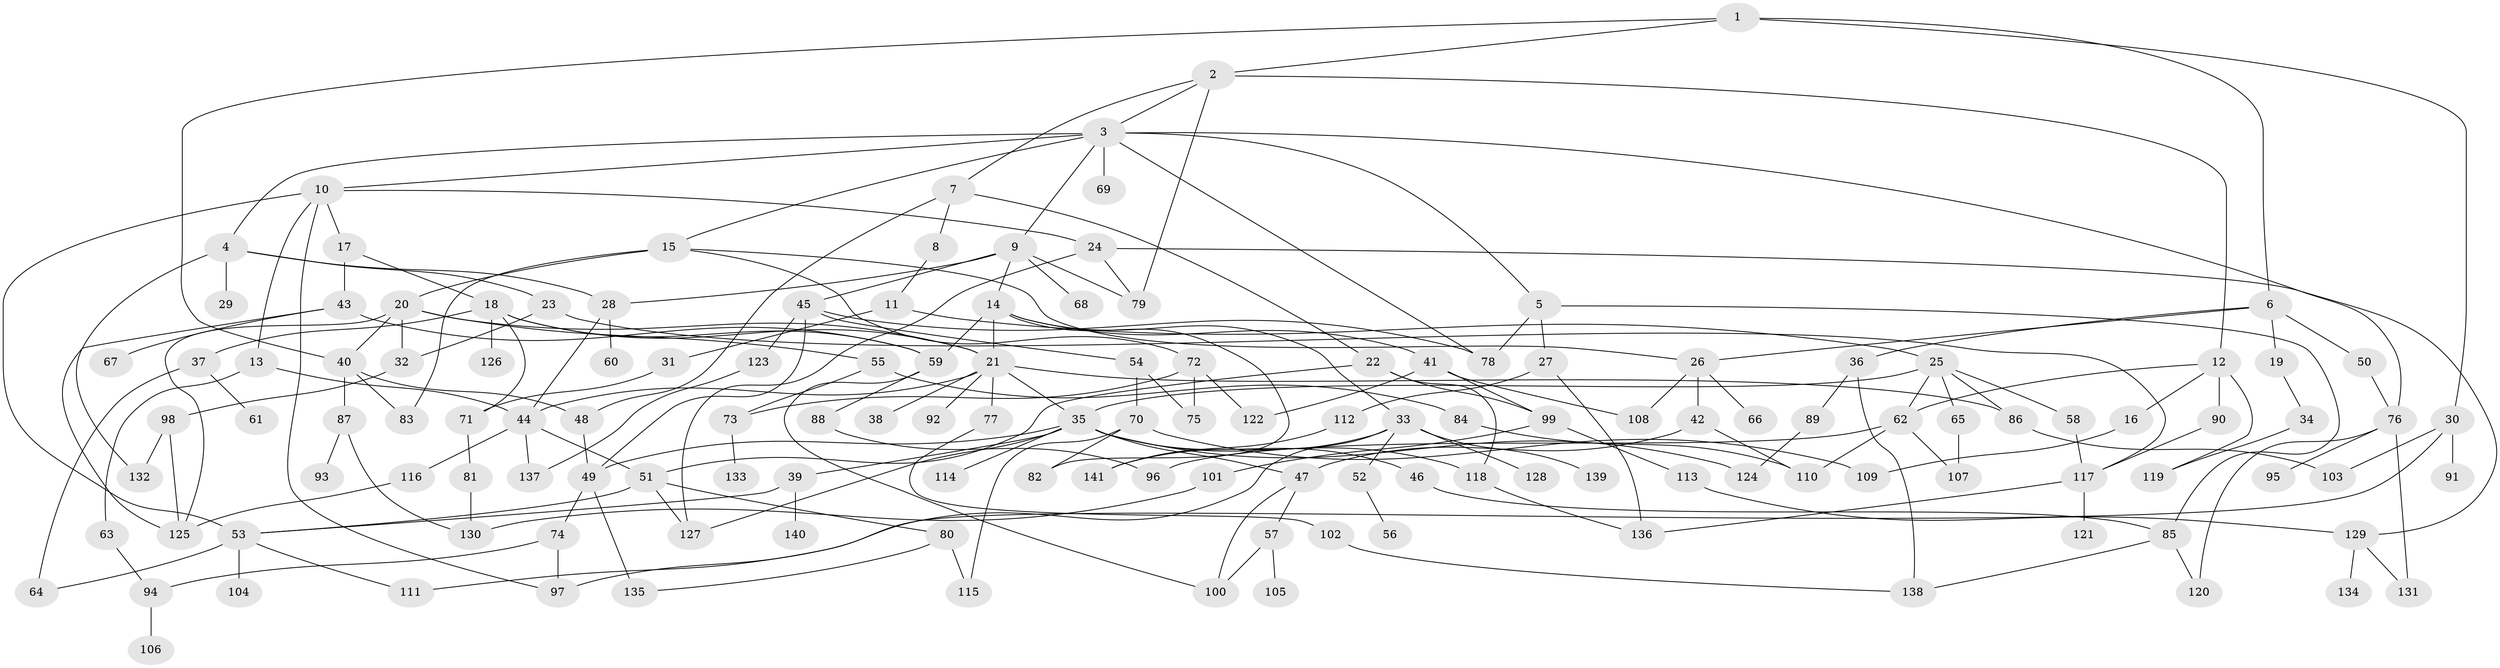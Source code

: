 // Generated by graph-tools (version 1.1) at 2025/10/02/27/25 16:10:54]
// undirected, 141 vertices, 211 edges
graph export_dot {
graph [start="1"]
  node [color=gray90,style=filled];
  1;
  2;
  3;
  4;
  5;
  6;
  7;
  8;
  9;
  10;
  11;
  12;
  13;
  14;
  15;
  16;
  17;
  18;
  19;
  20;
  21;
  22;
  23;
  24;
  25;
  26;
  27;
  28;
  29;
  30;
  31;
  32;
  33;
  34;
  35;
  36;
  37;
  38;
  39;
  40;
  41;
  42;
  43;
  44;
  45;
  46;
  47;
  48;
  49;
  50;
  51;
  52;
  53;
  54;
  55;
  56;
  57;
  58;
  59;
  60;
  61;
  62;
  63;
  64;
  65;
  66;
  67;
  68;
  69;
  70;
  71;
  72;
  73;
  74;
  75;
  76;
  77;
  78;
  79;
  80;
  81;
  82;
  83;
  84;
  85;
  86;
  87;
  88;
  89;
  90;
  91;
  92;
  93;
  94;
  95;
  96;
  97;
  98;
  99;
  100;
  101;
  102;
  103;
  104;
  105;
  106;
  107;
  108;
  109;
  110;
  111;
  112;
  113;
  114;
  115;
  116;
  117;
  118;
  119;
  120;
  121;
  122;
  123;
  124;
  125;
  126;
  127;
  128;
  129;
  130;
  131;
  132;
  133;
  134;
  135;
  136;
  137;
  138;
  139;
  140;
  141;
  1 -- 2;
  1 -- 6;
  1 -- 30;
  1 -- 40;
  2 -- 3;
  2 -- 7;
  2 -- 12;
  2 -- 79;
  3 -- 4;
  3 -- 5;
  3 -- 9;
  3 -- 10;
  3 -- 15;
  3 -- 69;
  3 -- 78;
  3 -- 76;
  4 -- 23;
  4 -- 29;
  4 -- 132;
  4 -- 28;
  5 -- 27;
  5 -- 78;
  5 -- 85;
  6 -- 19;
  6 -- 36;
  6 -- 50;
  6 -- 26;
  7 -- 8;
  7 -- 22;
  7 -- 48;
  8 -- 11;
  9 -- 14;
  9 -- 28;
  9 -- 45;
  9 -- 68;
  9 -- 79;
  10 -- 13;
  10 -- 17;
  10 -- 24;
  10 -- 53;
  10 -- 97;
  11 -- 25;
  11 -- 31;
  12 -- 16;
  12 -- 90;
  12 -- 119;
  12 -- 62;
  13 -- 63;
  13 -- 44;
  14 -- 33;
  14 -- 41;
  14 -- 59;
  14 -- 82;
  14 -- 21;
  15 -- 20;
  15 -- 26;
  15 -- 72;
  15 -- 83;
  16 -- 109;
  17 -- 18;
  17 -- 43;
  18 -- 21;
  18 -- 37;
  18 -- 71;
  18 -- 126;
  18 -- 59;
  19 -- 34;
  20 -- 32;
  20 -- 40;
  20 -- 55;
  20 -- 125;
  20 -- 21;
  21 -- 35;
  21 -- 38;
  21 -- 77;
  21 -- 86;
  21 -- 92;
  21 -- 44;
  22 -- 51;
  22 -- 99;
  22 -- 118;
  23 -- 32;
  23 -- 117;
  24 -- 79;
  24 -- 127;
  24 -- 129;
  25 -- 58;
  25 -- 62;
  25 -- 65;
  25 -- 86;
  25 -- 35;
  26 -- 42;
  26 -- 66;
  26 -- 108;
  27 -- 112;
  27 -- 136;
  28 -- 44;
  28 -- 60;
  30 -- 91;
  30 -- 103;
  30 -- 111;
  31 -- 71;
  32 -- 98;
  33 -- 52;
  33 -- 128;
  33 -- 139;
  33 -- 141;
  33 -- 97;
  34 -- 119;
  35 -- 39;
  35 -- 46;
  35 -- 114;
  35 -- 118;
  35 -- 127;
  35 -- 49;
  35 -- 47;
  35 -- 124;
  36 -- 89;
  36 -- 138;
  37 -- 61;
  37 -- 64;
  39 -- 140;
  39 -- 53;
  40 -- 48;
  40 -- 87;
  40 -- 83;
  41 -- 122;
  41 -- 108;
  41 -- 99;
  42 -- 47;
  42 -- 110;
  43 -- 67;
  43 -- 125;
  43 -- 59;
  44 -- 116;
  44 -- 51;
  44 -- 137;
  45 -- 49;
  45 -- 54;
  45 -- 123;
  45 -- 78;
  46 -- 85;
  47 -- 57;
  47 -- 100;
  48 -- 49;
  49 -- 74;
  49 -- 135;
  50 -- 76;
  51 -- 80;
  51 -- 127;
  51 -- 53;
  52 -- 56;
  53 -- 104;
  53 -- 111;
  53 -- 64;
  54 -- 70;
  54 -- 75;
  55 -- 73;
  55 -- 84;
  57 -- 100;
  57 -- 105;
  58 -- 117;
  59 -- 88;
  59 -- 100;
  62 -- 96;
  62 -- 107;
  62 -- 110;
  63 -- 94;
  65 -- 107;
  70 -- 82;
  70 -- 115;
  70 -- 109;
  71 -- 81;
  72 -- 122;
  72 -- 73;
  72 -- 75;
  73 -- 133;
  74 -- 94;
  74 -- 97;
  76 -- 95;
  76 -- 120;
  76 -- 131;
  77 -- 102;
  80 -- 115;
  80 -- 135;
  81 -- 130;
  84 -- 110;
  85 -- 138;
  85 -- 120;
  86 -- 103;
  87 -- 93;
  87 -- 130;
  88 -- 96;
  89 -- 124;
  90 -- 117;
  94 -- 106;
  98 -- 132;
  98 -- 125;
  99 -- 101;
  99 -- 113;
  101 -- 130;
  102 -- 138;
  112 -- 141;
  113 -- 129;
  116 -- 125;
  117 -- 121;
  117 -- 136;
  118 -- 136;
  123 -- 137;
  129 -- 131;
  129 -- 134;
}
